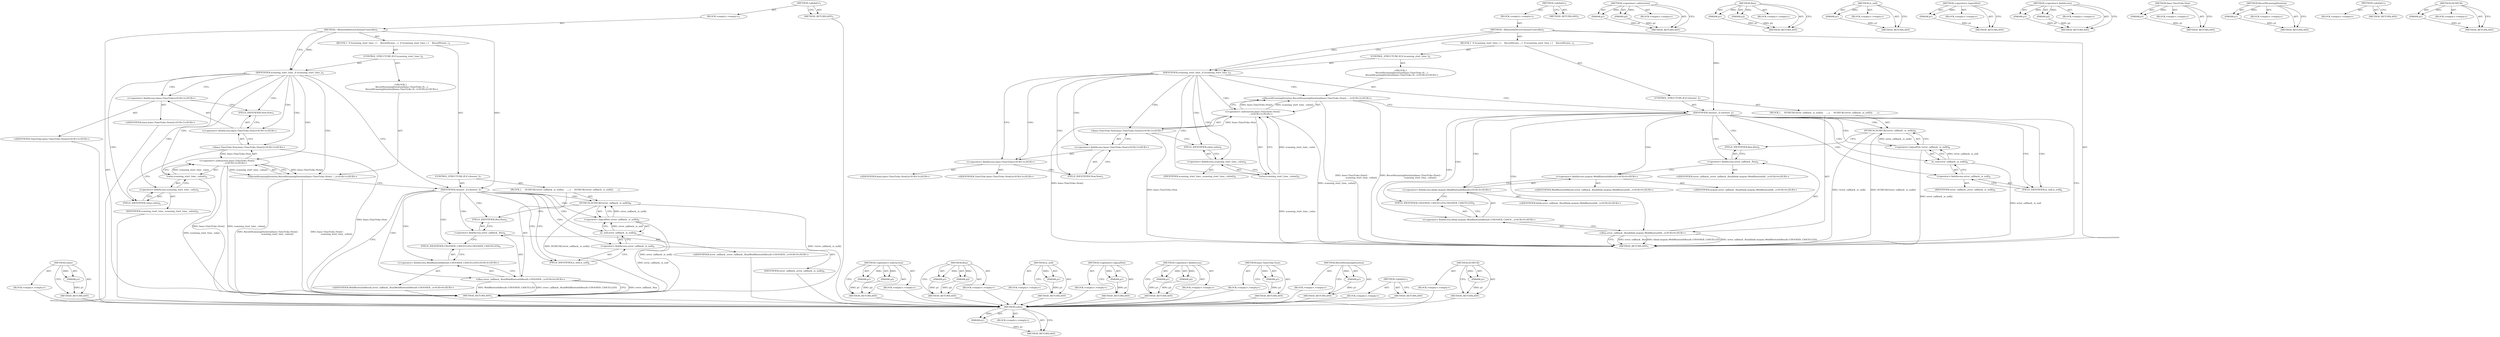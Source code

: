 digraph "DCHECK" {
vulnerable_86 [label=<(METHOD,value)>];
vulnerable_87 [label=<(PARAM,p1)>];
vulnerable_88 [label=<(BLOCK,&lt;empty&gt;,&lt;empty&gt;)>];
vulnerable_89 [label=<(METHOD_RETURN,ANY)>];
vulnerable_6 [label=<(METHOD,&lt;global&gt;)<SUB>1</SUB>>];
vulnerable_7 [label=<(BLOCK,&lt;empty&gt;,&lt;empty&gt;)<SUB>1</SUB>>];
vulnerable_8 [label=<(METHOD,~BluetoothDeviceChooserController)<SUB>1</SUB>>];
vulnerable_9 [label=<(BLOCK,{
  if (scanning_start_time_) {
    RecordScann...,{
  if (scanning_start_time_) {
    RecordScann...)<SUB>1</SUB>>];
vulnerable_10 [label=<(CONTROL_STRUCTURE,IF,if (scanning_start_time_))<SUB>2</SUB>>];
vulnerable_11 [label=<(IDENTIFIER,scanning_start_time_,if (scanning_start_time_))<SUB>2</SUB>>];
vulnerable_12 [label="<(BLOCK,{
    RecordScanningDuration(base::TimeTicks::N...,{
    RecordScanningDuration(base::TimeTicks::N...)<SUB>2</SUB>>"];
vulnerable_13 [label="<(RecordScanningDuration,RecordScanningDuration(base::TimeTicks::Now() -...)<SUB>3</SUB>>"];
vulnerable_14 [label="<(&lt;operator&gt;.subtraction,base::TimeTicks::Now() -
                      ...)<SUB>3</SUB>>"];
vulnerable_15 [label="<(base.TimeTicks.Now,base::TimeTicks::Now())<SUB>3</SUB>>"];
vulnerable_16 [label="<(&lt;operator&gt;.fieldAccess,base::TimeTicks::Now)<SUB>3</SUB>>"];
vulnerable_17 [label="<(&lt;operator&gt;.fieldAccess,base::TimeTicks)<SUB>3</SUB>>"];
vulnerable_18 [label="<(IDENTIFIER,base,base::TimeTicks::Now())<SUB>3</SUB>>"];
vulnerable_19 [label="<(IDENTIFIER,TimeTicks,base::TimeTicks::Now())<SUB>3</SUB>>"];
vulnerable_20 [label=<(FIELD_IDENTIFIER,Now,Now)<SUB>3</SUB>>];
vulnerable_21 [label=<(value,scanning_start_time_.value())<SUB>4</SUB>>];
vulnerable_22 [label=<(&lt;operator&gt;.fieldAccess,scanning_start_time_.value)<SUB>4</SUB>>];
vulnerable_23 [label=<(IDENTIFIER,scanning_start_time_,scanning_start_time_.value())<SUB>4</SUB>>];
vulnerable_24 [label=<(FIELD_IDENTIFIER,value,value)<SUB>4</SUB>>];
vulnerable_25 [label=<(CONTROL_STRUCTURE,IF,if (chooser_))<SUB>7</SUB>>];
vulnerable_26 [label=<(IDENTIFIER,chooser_,if (chooser_))<SUB>7</SUB>>];
vulnerable_27 [label=<(BLOCK,{
     DCHECK(!error_callback_.is_null());
    ...,{
     DCHECK(!error_callback_.is_null());
    ...)<SUB>7</SUB>>];
vulnerable_28 [label=<(DCHECK,DCHECK(!error_callback_.is_null()))<SUB>8</SUB>>];
vulnerable_29 [label=<(&lt;operator&gt;.logicalNot,!error_callback_.is_null())<SUB>8</SUB>>];
vulnerable_30 [label=<(is_null,error_callback_.is_null())<SUB>8</SUB>>];
vulnerable_31 [label=<(&lt;operator&gt;.fieldAccess,error_callback_.is_null)<SUB>8</SUB>>];
vulnerable_32 [label=<(IDENTIFIER,error_callback_,error_callback_.is_null())<SUB>8</SUB>>];
vulnerable_33 [label=<(FIELD_IDENTIFIER,is_null,is_null)<SUB>8</SUB>>];
vulnerable_34 [label="<(Run,error_callback_.Run(blink::mojom::WebBluetoothR...)<SUB>9</SUB>>"];
vulnerable_35 [label=<(&lt;operator&gt;.fieldAccess,error_callback_.Run)<SUB>9</SUB>>];
vulnerable_36 [label="<(IDENTIFIER,error_callback_,error_callback_.Run(blink::mojom::WebBluetoothR...)<SUB>9</SUB>>"];
vulnerable_37 [label=<(FIELD_IDENTIFIER,Run,Run)<SUB>9</SUB>>];
vulnerable_38 [label="<(&lt;operator&gt;.fieldAccess,blink::mojom::WebBluetoothResult::CHOOSER_CANCE...)<SUB>9</SUB>>"];
vulnerable_39 [label="<(&lt;operator&gt;.fieldAccess,blink::mojom::WebBluetoothResult)<SUB>9</SUB>>"];
vulnerable_40 [label="<(IDENTIFIER,blink,error_callback_.Run(blink::mojom::WebBluetoothR...)<SUB>9</SUB>>"];
vulnerable_41 [label="<(&lt;operator&gt;.fieldAccess,mojom::WebBluetoothResult)<SUB>9</SUB>>"];
vulnerable_42 [label="<(IDENTIFIER,mojom,error_callback_.Run(blink::mojom::WebBluetoothR...)<SUB>9</SUB>>"];
vulnerable_43 [label="<(IDENTIFIER,WebBluetoothResult,error_callback_.Run(blink::mojom::WebBluetoothR...)<SUB>9</SUB>>"];
vulnerable_44 [label=<(FIELD_IDENTIFIER,CHOOSER_CANCELLED,CHOOSER_CANCELLED)<SUB>9</SUB>>];
vulnerable_45 [label=<(METHOD_RETURN,ANY)<SUB>1</SUB>>];
vulnerable_47 [label=<(METHOD_RETURN,ANY)<SUB>1</SUB>>];
vulnerable_72 [label=<(METHOD,&lt;operator&gt;.subtraction)>];
vulnerable_73 [label=<(PARAM,p1)>];
vulnerable_74 [label=<(PARAM,p2)>];
vulnerable_75 [label=<(BLOCK,&lt;empty&gt;,&lt;empty&gt;)>];
vulnerable_76 [label=<(METHOD_RETURN,ANY)>];
vulnerable_102 [label=<(METHOD,Run)>];
vulnerable_103 [label=<(PARAM,p1)>];
vulnerable_104 [label=<(PARAM,p2)>];
vulnerable_105 [label=<(BLOCK,&lt;empty&gt;,&lt;empty&gt;)>];
vulnerable_106 [label=<(METHOD_RETURN,ANY)>];
vulnerable_98 [label=<(METHOD,is_null)>];
vulnerable_99 [label=<(PARAM,p1)>];
vulnerable_100 [label=<(BLOCK,&lt;empty&gt;,&lt;empty&gt;)>];
vulnerable_101 [label=<(METHOD_RETURN,ANY)>];
vulnerable_94 [label=<(METHOD,&lt;operator&gt;.logicalNot)>];
vulnerable_95 [label=<(PARAM,p1)>];
vulnerable_96 [label=<(BLOCK,&lt;empty&gt;,&lt;empty&gt;)>];
vulnerable_97 [label=<(METHOD_RETURN,ANY)>];
vulnerable_81 [label=<(METHOD,&lt;operator&gt;.fieldAccess)>];
vulnerable_82 [label=<(PARAM,p1)>];
vulnerable_83 [label=<(PARAM,p2)>];
vulnerable_84 [label=<(BLOCK,&lt;empty&gt;,&lt;empty&gt;)>];
vulnerable_85 [label=<(METHOD_RETURN,ANY)>];
vulnerable_77 [label=<(METHOD,base.TimeTicks.Now)>];
vulnerable_78 [label=<(PARAM,p1)>];
vulnerable_79 [label=<(BLOCK,&lt;empty&gt;,&lt;empty&gt;)>];
vulnerable_80 [label=<(METHOD_RETURN,ANY)>];
vulnerable_68 [label=<(METHOD,RecordScanningDuration)>];
vulnerable_69 [label=<(PARAM,p1)>];
vulnerable_70 [label=<(BLOCK,&lt;empty&gt;,&lt;empty&gt;)>];
vulnerable_71 [label=<(METHOD_RETURN,ANY)>];
vulnerable_62 [label=<(METHOD,&lt;global&gt;)<SUB>1</SUB>>];
vulnerable_63 [label=<(BLOCK,&lt;empty&gt;,&lt;empty&gt;)>];
vulnerable_64 [label=<(METHOD_RETURN,ANY)>];
vulnerable_90 [label=<(METHOD,DCHECK)>];
vulnerable_91 [label=<(PARAM,p1)>];
vulnerable_92 [label=<(BLOCK,&lt;empty&gt;,&lt;empty&gt;)>];
vulnerable_93 [label=<(METHOD_RETURN,ANY)>];
fixed_78 [label=<(METHOD,value)>];
fixed_79 [label=<(PARAM,p1)>];
fixed_80 [label=<(BLOCK,&lt;empty&gt;,&lt;empty&gt;)>];
fixed_81 [label=<(METHOD_RETURN,ANY)>];
fixed_6 [label=<(METHOD,&lt;global&gt;)<SUB>1</SUB>>];
fixed_7 [label=<(BLOCK,&lt;empty&gt;,&lt;empty&gt;)<SUB>1</SUB>>];
fixed_8 [label=<(METHOD,~BluetoothDeviceChooserController)<SUB>1</SUB>>];
fixed_9 [label=<(BLOCK,{
  if (scanning_start_time_) {
    RecordScann...,{
  if (scanning_start_time_) {
    RecordScann...)<SUB>1</SUB>>];
fixed_10 [label=<(CONTROL_STRUCTURE,IF,if (scanning_start_time_))<SUB>2</SUB>>];
fixed_11 [label=<(IDENTIFIER,scanning_start_time_,if (scanning_start_time_))<SUB>2</SUB>>];
fixed_12 [label="<(BLOCK,{
    RecordScanningDuration(base::TimeTicks::N...,{
    RecordScanningDuration(base::TimeTicks::N...)<SUB>2</SUB>>"];
fixed_13 [label="<(RecordScanningDuration,RecordScanningDuration(base::TimeTicks::Now() -...)<SUB>3</SUB>>"];
fixed_14 [label="<(&lt;operator&gt;.subtraction,base::TimeTicks::Now() -
                      ...)<SUB>3</SUB>>"];
fixed_15 [label="<(base.TimeTicks.Now,base::TimeTicks::Now())<SUB>3</SUB>>"];
fixed_16 [label="<(&lt;operator&gt;.fieldAccess,base::TimeTicks::Now)<SUB>3</SUB>>"];
fixed_17 [label="<(&lt;operator&gt;.fieldAccess,base::TimeTicks)<SUB>3</SUB>>"];
fixed_18 [label="<(IDENTIFIER,base,base::TimeTicks::Now())<SUB>3</SUB>>"];
fixed_19 [label="<(IDENTIFIER,TimeTicks,base::TimeTicks::Now())<SUB>3</SUB>>"];
fixed_20 [label=<(FIELD_IDENTIFIER,Now,Now)<SUB>3</SUB>>];
fixed_21 [label=<(value,scanning_start_time_.value())<SUB>4</SUB>>];
fixed_22 [label=<(&lt;operator&gt;.fieldAccess,scanning_start_time_.value)<SUB>4</SUB>>];
fixed_23 [label=<(IDENTIFIER,scanning_start_time_,scanning_start_time_.value())<SUB>4</SUB>>];
fixed_24 [label=<(FIELD_IDENTIFIER,value,value)<SUB>4</SUB>>];
fixed_25 [label=<(CONTROL_STRUCTURE,IF,if (chooser_))<SUB>7</SUB>>];
fixed_26 [label=<(IDENTIFIER,chooser_,if (chooser_))<SUB>7</SUB>>];
fixed_27 [label=<(BLOCK,{
     DCHECK(!error_callback_.is_null());
    ...,{
     DCHECK(!error_callback_.is_null());
    ...)<SUB>7</SUB>>];
fixed_28 [label=<(DCHECK,DCHECK(!error_callback_.is_null()))<SUB>8</SUB>>];
fixed_29 [label=<(&lt;operator&gt;.logicalNot,!error_callback_.is_null())<SUB>8</SUB>>];
fixed_30 [label=<(is_null,error_callback_.is_null())<SUB>8</SUB>>];
fixed_31 [label=<(&lt;operator&gt;.fieldAccess,error_callback_.is_null)<SUB>8</SUB>>];
fixed_32 [label=<(IDENTIFIER,error_callback_,error_callback_.is_null())<SUB>8</SUB>>];
fixed_33 [label=<(FIELD_IDENTIFIER,is_null,is_null)<SUB>8</SUB>>];
fixed_34 [label="<(Run,error_callback_.Run(WebBluetoothResult::CHOOSER...)<SUB>9</SUB>>"];
fixed_35 [label=<(&lt;operator&gt;.fieldAccess,error_callback_.Run)<SUB>9</SUB>>];
fixed_36 [label="<(IDENTIFIER,error_callback_,error_callback_.Run(WebBluetoothResult::CHOOSER...)<SUB>9</SUB>>"];
fixed_37 [label=<(FIELD_IDENTIFIER,Run,Run)<SUB>9</SUB>>];
fixed_38 [label="<(&lt;operator&gt;.fieldAccess,WebBluetoothResult::CHOOSER_CANCELLED)<SUB>9</SUB>>"];
fixed_39 [label="<(IDENTIFIER,WebBluetoothResult,error_callback_.Run(WebBluetoothResult::CHOOSER...)<SUB>9</SUB>>"];
fixed_40 [label=<(FIELD_IDENTIFIER,CHOOSER_CANCELLED,CHOOSER_CANCELLED)<SUB>9</SUB>>];
fixed_41 [label=<(METHOD_RETURN,ANY)<SUB>1</SUB>>];
fixed_43 [label=<(METHOD_RETURN,ANY)<SUB>1</SUB>>];
fixed_64 [label=<(METHOD,&lt;operator&gt;.subtraction)>];
fixed_65 [label=<(PARAM,p1)>];
fixed_66 [label=<(PARAM,p2)>];
fixed_67 [label=<(BLOCK,&lt;empty&gt;,&lt;empty&gt;)>];
fixed_68 [label=<(METHOD_RETURN,ANY)>];
fixed_94 [label=<(METHOD,Run)>];
fixed_95 [label=<(PARAM,p1)>];
fixed_96 [label=<(PARAM,p2)>];
fixed_97 [label=<(BLOCK,&lt;empty&gt;,&lt;empty&gt;)>];
fixed_98 [label=<(METHOD_RETURN,ANY)>];
fixed_90 [label=<(METHOD,is_null)>];
fixed_91 [label=<(PARAM,p1)>];
fixed_92 [label=<(BLOCK,&lt;empty&gt;,&lt;empty&gt;)>];
fixed_93 [label=<(METHOD_RETURN,ANY)>];
fixed_86 [label=<(METHOD,&lt;operator&gt;.logicalNot)>];
fixed_87 [label=<(PARAM,p1)>];
fixed_88 [label=<(BLOCK,&lt;empty&gt;,&lt;empty&gt;)>];
fixed_89 [label=<(METHOD_RETURN,ANY)>];
fixed_73 [label=<(METHOD,&lt;operator&gt;.fieldAccess)>];
fixed_74 [label=<(PARAM,p1)>];
fixed_75 [label=<(PARAM,p2)>];
fixed_76 [label=<(BLOCK,&lt;empty&gt;,&lt;empty&gt;)>];
fixed_77 [label=<(METHOD_RETURN,ANY)>];
fixed_69 [label=<(METHOD,base.TimeTicks.Now)>];
fixed_70 [label=<(PARAM,p1)>];
fixed_71 [label=<(BLOCK,&lt;empty&gt;,&lt;empty&gt;)>];
fixed_72 [label=<(METHOD_RETURN,ANY)>];
fixed_60 [label=<(METHOD,RecordScanningDuration)>];
fixed_61 [label=<(PARAM,p1)>];
fixed_62 [label=<(BLOCK,&lt;empty&gt;,&lt;empty&gt;)>];
fixed_63 [label=<(METHOD_RETURN,ANY)>];
fixed_54 [label=<(METHOD,&lt;global&gt;)<SUB>1</SUB>>];
fixed_55 [label=<(BLOCK,&lt;empty&gt;,&lt;empty&gt;)>];
fixed_56 [label=<(METHOD_RETURN,ANY)>];
fixed_82 [label=<(METHOD,DCHECK)>];
fixed_83 [label=<(PARAM,p1)>];
fixed_84 [label=<(BLOCK,&lt;empty&gt;,&lt;empty&gt;)>];
fixed_85 [label=<(METHOD_RETURN,ANY)>];
vulnerable_86 -> vulnerable_87  [key=0, label="AST: "];
vulnerable_86 -> vulnerable_87  [key=1, label="DDG: "];
vulnerable_86 -> vulnerable_88  [key=0, label="AST: "];
vulnerable_86 -> vulnerable_89  [key=0, label="AST: "];
vulnerable_86 -> vulnerable_89  [key=1, label="CFG: "];
vulnerable_87 -> vulnerable_89  [key=0, label="DDG: p1"];
vulnerable_6 -> vulnerable_7  [key=0, label="AST: "];
vulnerable_6 -> vulnerable_47  [key=0, label="AST: "];
vulnerable_6 -> vulnerable_47  [key=1, label="CFG: "];
vulnerable_7 -> vulnerable_8  [key=0, label="AST: "];
vulnerable_8 -> vulnerable_9  [key=0, label="AST: "];
vulnerable_8 -> vulnerable_45  [key=0, label="AST: "];
vulnerable_8 -> vulnerable_11  [key=0, label="CFG: "];
vulnerable_8 -> vulnerable_11  [key=1, label="DDG: "];
vulnerable_8 -> vulnerable_26  [key=0, label="DDG: "];
vulnerable_9 -> vulnerable_10  [key=0, label="AST: "];
vulnerable_9 -> vulnerable_25  [key=0, label="AST: "];
vulnerable_10 -> vulnerable_11  [key=0, label="AST: "];
vulnerable_10 -> vulnerable_12  [key=0, label="AST: "];
vulnerable_11 -> vulnerable_26  [key=0, label="CFG: "];
vulnerable_11 -> vulnerable_17  [key=0, label="CFG: "];
vulnerable_11 -> vulnerable_17  [key=1, label="CDG: "];
vulnerable_11 -> vulnerable_24  [key=0, label="CDG: "];
vulnerable_11 -> vulnerable_16  [key=0, label="CDG: "];
vulnerable_11 -> vulnerable_15  [key=0, label="CDG: "];
vulnerable_11 -> vulnerable_13  [key=0, label="CDG: "];
vulnerable_11 -> vulnerable_21  [key=0, label="CDG: "];
vulnerable_11 -> vulnerable_14  [key=0, label="CDG: "];
vulnerable_11 -> vulnerable_20  [key=0, label="CDG: "];
vulnerable_11 -> vulnerable_22  [key=0, label="CDG: "];
vulnerable_12 -> vulnerable_13  [key=0, label="AST: "];
vulnerable_13 -> vulnerable_14  [key=0, label="AST: "];
vulnerable_13 -> vulnerable_26  [key=0, label="CFG: "];
vulnerable_13 -> vulnerable_45  [key=0, label="DDG: base::TimeTicks::Now() -
                           scanning_start_time_.value()"];
vulnerable_13 -> vulnerable_45  [key=1, label="DDG: RecordScanningDuration(base::TimeTicks::Now() -
                           scanning_start_time_.value())"];
vulnerable_14 -> vulnerable_15  [key=0, label="AST: "];
vulnerable_14 -> vulnerable_21  [key=0, label="AST: "];
vulnerable_14 -> vulnerable_13  [key=0, label="CFG: "];
vulnerable_14 -> vulnerable_13  [key=1, label="DDG: base::TimeTicks::Now()"];
vulnerable_14 -> vulnerable_13  [key=2, label="DDG: scanning_start_time_.value()"];
vulnerable_14 -> vulnerable_45  [key=0, label="DDG: base::TimeTicks::Now()"];
vulnerable_14 -> vulnerable_45  [key=1, label="DDG: scanning_start_time_.value()"];
vulnerable_15 -> vulnerable_16  [key=0, label="AST: "];
vulnerable_15 -> vulnerable_24  [key=0, label="CFG: "];
vulnerable_15 -> vulnerable_45  [key=0, label="DDG: base::TimeTicks::Now"];
vulnerable_15 -> vulnerable_14  [key=0, label="DDG: base::TimeTicks::Now"];
vulnerable_16 -> vulnerable_17  [key=0, label="AST: "];
vulnerable_16 -> vulnerable_20  [key=0, label="AST: "];
vulnerable_16 -> vulnerable_15  [key=0, label="CFG: "];
vulnerable_17 -> vulnerable_18  [key=0, label="AST: "];
vulnerable_17 -> vulnerable_19  [key=0, label="AST: "];
vulnerable_17 -> vulnerable_20  [key=0, label="CFG: "];
vulnerable_20 -> vulnerable_16  [key=0, label="CFG: "];
vulnerable_21 -> vulnerable_22  [key=0, label="AST: "];
vulnerable_21 -> vulnerable_14  [key=0, label="CFG: "];
vulnerable_21 -> vulnerable_14  [key=1, label="DDG: scanning_start_time_.value"];
vulnerable_21 -> vulnerable_45  [key=0, label="DDG: scanning_start_time_.value"];
vulnerable_22 -> vulnerable_23  [key=0, label="AST: "];
vulnerable_22 -> vulnerable_24  [key=0, label="AST: "];
vulnerable_22 -> vulnerable_21  [key=0, label="CFG: "];
vulnerable_24 -> vulnerable_22  [key=0, label="CFG: "];
vulnerable_25 -> vulnerable_26  [key=0, label="AST: "];
vulnerable_25 -> vulnerable_27  [key=0, label="AST: "];
vulnerable_26 -> vulnerable_45  [key=0, label="CFG: "];
vulnerable_26 -> vulnerable_33  [key=0, label="CFG: "];
vulnerable_26 -> vulnerable_33  [key=1, label="CDG: "];
vulnerable_26 -> vulnerable_30  [key=0, label="CDG: "];
vulnerable_26 -> vulnerable_34  [key=0, label="CDG: "];
vulnerable_26 -> vulnerable_28  [key=0, label="CDG: "];
vulnerable_26 -> vulnerable_37  [key=0, label="CDG: "];
vulnerable_26 -> vulnerable_38  [key=0, label="CDG: "];
vulnerable_26 -> vulnerable_41  [key=0, label="CDG: "];
vulnerable_26 -> vulnerable_29  [key=0, label="CDG: "];
vulnerable_26 -> vulnerable_44  [key=0, label="CDG: "];
vulnerable_26 -> vulnerable_35  [key=0, label="CDG: "];
vulnerable_26 -> vulnerable_39  [key=0, label="CDG: "];
vulnerable_26 -> vulnerable_31  [key=0, label="CDG: "];
vulnerable_27 -> vulnerable_28  [key=0, label="AST: "];
vulnerable_27 -> vulnerable_34  [key=0, label="AST: "];
vulnerable_28 -> vulnerable_29  [key=0, label="AST: "];
vulnerable_28 -> vulnerable_37  [key=0, label="CFG: "];
vulnerable_28 -> vulnerable_45  [key=0, label="DDG: !error_callback_.is_null()"];
vulnerable_28 -> vulnerable_45  [key=1, label="DDG: DCHECK(!error_callback_.is_null())"];
vulnerable_29 -> vulnerable_30  [key=0, label="AST: "];
vulnerable_29 -> vulnerable_28  [key=0, label="CFG: "];
vulnerable_29 -> vulnerable_28  [key=1, label="DDG: error_callback_.is_null()"];
vulnerable_29 -> vulnerable_45  [key=0, label="DDG: error_callback_.is_null()"];
vulnerable_30 -> vulnerable_31  [key=0, label="AST: "];
vulnerable_30 -> vulnerable_29  [key=0, label="CFG: "];
vulnerable_30 -> vulnerable_29  [key=1, label="DDG: error_callback_.is_null"];
vulnerable_30 -> vulnerable_45  [key=0, label="DDG: error_callback_.is_null"];
vulnerable_31 -> vulnerable_32  [key=0, label="AST: "];
vulnerable_31 -> vulnerable_33  [key=0, label="AST: "];
vulnerable_31 -> vulnerable_30  [key=0, label="CFG: "];
vulnerable_33 -> vulnerable_31  [key=0, label="CFG: "];
vulnerable_34 -> vulnerable_35  [key=0, label="AST: "];
vulnerable_34 -> vulnerable_38  [key=0, label="AST: "];
vulnerable_34 -> vulnerable_45  [key=0, label="CFG: "];
vulnerable_34 -> vulnerable_45  [key=1, label="DDG: error_callback_.Run"];
vulnerable_34 -> vulnerable_45  [key=2, label="DDG: blink::mojom::WebBluetoothResult::CHOOSER_CANCELLED"];
vulnerable_34 -> vulnerable_45  [key=3, label="DDG: error_callback_.Run(blink::mojom::WebBluetoothResult::CHOOSER_CANCELLED)"];
vulnerable_35 -> vulnerable_36  [key=0, label="AST: "];
vulnerable_35 -> vulnerable_37  [key=0, label="AST: "];
vulnerable_35 -> vulnerable_41  [key=0, label="CFG: "];
vulnerable_37 -> vulnerable_35  [key=0, label="CFG: "];
vulnerable_38 -> vulnerable_39  [key=0, label="AST: "];
vulnerable_38 -> vulnerable_44  [key=0, label="AST: "];
vulnerable_38 -> vulnerable_34  [key=0, label="CFG: "];
vulnerable_39 -> vulnerable_40  [key=0, label="AST: "];
vulnerable_39 -> vulnerable_41  [key=0, label="AST: "];
vulnerable_39 -> vulnerable_44  [key=0, label="CFG: "];
vulnerable_41 -> vulnerable_42  [key=0, label="AST: "];
vulnerable_41 -> vulnerable_43  [key=0, label="AST: "];
vulnerable_41 -> vulnerable_39  [key=0, label="CFG: "];
vulnerable_44 -> vulnerable_38  [key=0, label="CFG: "];
vulnerable_72 -> vulnerable_73  [key=0, label="AST: "];
vulnerable_72 -> vulnerable_73  [key=1, label="DDG: "];
vulnerable_72 -> vulnerable_75  [key=0, label="AST: "];
vulnerable_72 -> vulnerable_74  [key=0, label="AST: "];
vulnerable_72 -> vulnerable_74  [key=1, label="DDG: "];
vulnerable_72 -> vulnerable_76  [key=0, label="AST: "];
vulnerable_72 -> vulnerable_76  [key=1, label="CFG: "];
vulnerable_73 -> vulnerable_76  [key=0, label="DDG: p1"];
vulnerable_74 -> vulnerable_76  [key=0, label="DDG: p2"];
vulnerable_102 -> vulnerable_103  [key=0, label="AST: "];
vulnerable_102 -> vulnerable_103  [key=1, label="DDG: "];
vulnerable_102 -> vulnerable_105  [key=0, label="AST: "];
vulnerable_102 -> vulnerable_104  [key=0, label="AST: "];
vulnerable_102 -> vulnerable_104  [key=1, label="DDG: "];
vulnerable_102 -> vulnerable_106  [key=0, label="AST: "];
vulnerable_102 -> vulnerable_106  [key=1, label="CFG: "];
vulnerable_103 -> vulnerable_106  [key=0, label="DDG: p1"];
vulnerable_104 -> vulnerable_106  [key=0, label="DDG: p2"];
vulnerable_98 -> vulnerable_99  [key=0, label="AST: "];
vulnerable_98 -> vulnerable_99  [key=1, label="DDG: "];
vulnerable_98 -> vulnerable_100  [key=0, label="AST: "];
vulnerable_98 -> vulnerable_101  [key=0, label="AST: "];
vulnerable_98 -> vulnerable_101  [key=1, label="CFG: "];
vulnerable_99 -> vulnerable_101  [key=0, label="DDG: p1"];
vulnerable_94 -> vulnerable_95  [key=0, label="AST: "];
vulnerable_94 -> vulnerable_95  [key=1, label="DDG: "];
vulnerable_94 -> vulnerable_96  [key=0, label="AST: "];
vulnerable_94 -> vulnerable_97  [key=0, label="AST: "];
vulnerable_94 -> vulnerable_97  [key=1, label="CFG: "];
vulnerable_95 -> vulnerable_97  [key=0, label="DDG: p1"];
vulnerable_81 -> vulnerable_82  [key=0, label="AST: "];
vulnerable_81 -> vulnerable_82  [key=1, label="DDG: "];
vulnerable_81 -> vulnerable_84  [key=0, label="AST: "];
vulnerable_81 -> vulnerable_83  [key=0, label="AST: "];
vulnerable_81 -> vulnerable_83  [key=1, label="DDG: "];
vulnerable_81 -> vulnerable_85  [key=0, label="AST: "];
vulnerable_81 -> vulnerable_85  [key=1, label="CFG: "];
vulnerable_82 -> vulnerable_85  [key=0, label="DDG: p1"];
vulnerable_83 -> vulnerable_85  [key=0, label="DDG: p2"];
vulnerable_77 -> vulnerable_78  [key=0, label="AST: "];
vulnerable_77 -> vulnerable_78  [key=1, label="DDG: "];
vulnerable_77 -> vulnerable_79  [key=0, label="AST: "];
vulnerable_77 -> vulnerable_80  [key=0, label="AST: "];
vulnerable_77 -> vulnerable_80  [key=1, label="CFG: "];
vulnerable_78 -> vulnerable_80  [key=0, label="DDG: p1"];
vulnerable_68 -> vulnerable_69  [key=0, label="AST: "];
vulnerable_68 -> vulnerable_69  [key=1, label="DDG: "];
vulnerable_68 -> vulnerable_70  [key=0, label="AST: "];
vulnerable_68 -> vulnerable_71  [key=0, label="AST: "];
vulnerable_68 -> vulnerable_71  [key=1, label="CFG: "];
vulnerable_69 -> vulnerable_71  [key=0, label="DDG: p1"];
vulnerable_62 -> vulnerable_63  [key=0, label="AST: "];
vulnerable_62 -> vulnerable_64  [key=0, label="AST: "];
vulnerable_62 -> vulnerable_64  [key=1, label="CFG: "];
vulnerable_90 -> vulnerable_91  [key=0, label="AST: "];
vulnerable_90 -> vulnerable_91  [key=1, label="DDG: "];
vulnerable_90 -> vulnerable_92  [key=0, label="AST: "];
vulnerable_90 -> vulnerable_93  [key=0, label="AST: "];
vulnerable_90 -> vulnerable_93  [key=1, label="CFG: "];
vulnerable_91 -> vulnerable_93  [key=0, label="DDG: p1"];
fixed_78 -> fixed_79  [key=0, label="AST: "];
fixed_78 -> fixed_79  [key=1, label="DDG: "];
fixed_78 -> fixed_80  [key=0, label="AST: "];
fixed_78 -> fixed_81  [key=0, label="AST: "];
fixed_78 -> fixed_81  [key=1, label="CFG: "];
fixed_79 -> fixed_81  [key=0, label="DDG: p1"];
fixed_80 -> vulnerable_86  [key=0];
fixed_81 -> vulnerable_86  [key=0];
fixed_6 -> fixed_7  [key=0, label="AST: "];
fixed_6 -> fixed_43  [key=0, label="AST: "];
fixed_6 -> fixed_43  [key=1, label="CFG: "];
fixed_7 -> fixed_8  [key=0, label="AST: "];
fixed_8 -> fixed_9  [key=0, label="AST: "];
fixed_8 -> fixed_41  [key=0, label="AST: "];
fixed_8 -> fixed_11  [key=0, label="CFG: "];
fixed_8 -> fixed_11  [key=1, label="DDG: "];
fixed_8 -> fixed_26  [key=0, label="DDG: "];
fixed_9 -> fixed_10  [key=0, label="AST: "];
fixed_9 -> fixed_25  [key=0, label="AST: "];
fixed_10 -> fixed_11  [key=0, label="AST: "];
fixed_10 -> fixed_12  [key=0, label="AST: "];
fixed_11 -> fixed_26  [key=0, label="CFG: "];
fixed_11 -> fixed_17  [key=0, label="CFG: "];
fixed_11 -> fixed_17  [key=1, label="CDG: "];
fixed_11 -> fixed_24  [key=0, label="CDG: "];
fixed_11 -> fixed_16  [key=0, label="CDG: "];
fixed_11 -> fixed_15  [key=0, label="CDG: "];
fixed_11 -> fixed_13  [key=0, label="CDG: "];
fixed_11 -> fixed_21  [key=0, label="CDG: "];
fixed_11 -> fixed_14  [key=0, label="CDG: "];
fixed_11 -> fixed_20  [key=0, label="CDG: "];
fixed_11 -> fixed_22  [key=0, label="CDG: "];
fixed_12 -> fixed_13  [key=0, label="AST: "];
fixed_13 -> fixed_14  [key=0, label="AST: "];
fixed_13 -> fixed_26  [key=0, label="CFG: "];
fixed_13 -> fixed_41  [key=0, label="DDG: base::TimeTicks::Now() -
                           scanning_start_time_.value()"];
fixed_13 -> fixed_41  [key=1, label="DDG: RecordScanningDuration(base::TimeTicks::Now() -
                           scanning_start_time_.value())"];
fixed_14 -> fixed_15  [key=0, label="AST: "];
fixed_14 -> fixed_21  [key=0, label="AST: "];
fixed_14 -> fixed_13  [key=0, label="CFG: "];
fixed_14 -> fixed_13  [key=1, label="DDG: base::TimeTicks::Now()"];
fixed_14 -> fixed_13  [key=2, label="DDG: scanning_start_time_.value()"];
fixed_14 -> fixed_41  [key=0, label="DDG: base::TimeTicks::Now()"];
fixed_14 -> fixed_41  [key=1, label="DDG: scanning_start_time_.value()"];
fixed_15 -> fixed_16  [key=0, label="AST: "];
fixed_15 -> fixed_24  [key=0, label="CFG: "];
fixed_15 -> fixed_41  [key=0, label="DDG: base::TimeTicks::Now"];
fixed_15 -> fixed_14  [key=0, label="DDG: base::TimeTicks::Now"];
fixed_16 -> fixed_17  [key=0, label="AST: "];
fixed_16 -> fixed_20  [key=0, label="AST: "];
fixed_16 -> fixed_15  [key=0, label="CFG: "];
fixed_17 -> fixed_18  [key=0, label="AST: "];
fixed_17 -> fixed_19  [key=0, label="AST: "];
fixed_17 -> fixed_20  [key=0, label="CFG: "];
fixed_18 -> vulnerable_86  [key=0];
fixed_19 -> vulnerable_86  [key=0];
fixed_20 -> fixed_16  [key=0, label="CFG: "];
fixed_21 -> fixed_22  [key=0, label="AST: "];
fixed_21 -> fixed_14  [key=0, label="CFG: "];
fixed_21 -> fixed_14  [key=1, label="DDG: scanning_start_time_.value"];
fixed_21 -> fixed_41  [key=0, label="DDG: scanning_start_time_.value"];
fixed_22 -> fixed_23  [key=0, label="AST: "];
fixed_22 -> fixed_24  [key=0, label="AST: "];
fixed_22 -> fixed_21  [key=0, label="CFG: "];
fixed_23 -> vulnerable_86  [key=0];
fixed_24 -> fixed_22  [key=0, label="CFG: "];
fixed_25 -> fixed_26  [key=0, label="AST: "];
fixed_25 -> fixed_27  [key=0, label="AST: "];
fixed_26 -> fixed_41  [key=0, label="CFG: "];
fixed_26 -> fixed_33  [key=0, label="CFG: "];
fixed_26 -> fixed_33  [key=1, label="CDG: "];
fixed_26 -> fixed_30  [key=0, label="CDG: "];
fixed_26 -> fixed_34  [key=0, label="CDG: "];
fixed_26 -> fixed_28  [key=0, label="CDG: "];
fixed_26 -> fixed_37  [key=0, label="CDG: "];
fixed_26 -> fixed_38  [key=0, label="CDG: "];
fixed_26 -> fixed_40  [key=0, label="CDG: "];
fixed_26 -> fixed_29  [key=0, label="CDG: "];
fixed_26 -> fixed_35  [key=0, label="CDG: "];
fixed_26 -> fixed_31  [key=0, label="CDG: "];
fixed_27 -> fixed_28  [key=0, label="AST: "];
fixed_27 -> fixed_34  [key=0, label="AST: "];
fixed_28 -> fixed_29  [key=0, label="AST: "];
fixed_28 -> fixed_37  [key=0, label="CFG: "];
fixed_28 -> fixed_41  [key=0, label="DDG: !error_callback_.is_null()"];
fixed_28 -> fixed_41  [key=1, label="DDG: DCHECK(!error_callback_.is_null())"];
fixed_29 -> fixed_30  [key=0, label="AST: "];
fixed_29 -> fixed_28  [key=0, label="CFG: "];
fixed_29 -> fixed_28  [key=1, label="DDG: error_callback_.is_null()"];
fixed_29 -> fixed_41  [key=0, label="DDG: error_callback_.is_null()"];
fixed_30 -> fixed_31  [key=0, label="AST: "];
fixed_30 -> fixed_29  [key=0, label="CFG: "];
fixed_30 -> fixed_29  [key=1, label="DDG: error_callback_.is_null"];
fixed_30 -> fixed_41  [key=0, label="DDG: error_callback_.is_null"];
fixed_31 -> fixed_32  [key=0, label="AST: "];
fixed_31 -> fixed_33  [key=0, label="AST: "];
fixed_31 -> fixed_30  [key=0, label="CFG: "];
fixed_32 -> vulnerable_86  [key=0];
fixed_33 -> fixed_31  [key=0, label="CFG: "];
fixed_34 -> fixed_35  [key=0, label="AST: "];
fixed_34 -> fixed_38  [key=0, label="AST: "];
fixed_34 -> fixed_41  [key=0, label="CFG: "];
fixed_34 -> fixed_41  [key=1, label="DDG: error_callback_.Run"];
fixed_34 -> fixed_41  [key=2, label="DDG: WebBluetoothResult::CHOOSER_CANCELLED"];
fixed_34 -> fixed_41  [key=3, label="DDG: error_callback_.Run(WebBluetoothResult::CHOOSER_CANCELLED)"];
fixed_35 -> fixed_36  [key=0, label="AST: "];
fixed_35 -> fixed_37  [key=0, label="AST: "];
fixed_35 -> fixed_40  [key=0, label="CFG: "];
fixed_36 -> vulnerable_86  [key=0];
fixed_37 -> fixed_35  [key=0, label="CFG: "];
fixed_38 -> fixed_39  [key=0, label="AST: "];
fixed_38 -> fixed_40  [key=0, label="AST: "];
fixed_38 -> fixed_34  [key=0, label="CFG: "];
fixed_39 -> vulnerable_86  [key=0];
fixed_40 -> fixed_38  [key=0, label="CFG: "];
fixed_41 -> vulnerable_86  [key=0];
fixed_43 -> vulnerable_86  [key=0];
fixed_64 -> fixed_65  [key=0, label="AST: "];
fixed_64 -> fixed_65  [key=1, label="DDG: "];
fixed_64 -> fixed_67  [key=0, label="AST: "];
fixed_64 -> fixed_66  [key=0, label="AST: "];
fixed_64 -> fixed_66  [key=1, label="DDG: "];
fixed_64 -> fixed_68  [key=0, label="AST: "];
fixed_64 -> fixed_68  [key=1, label="CFG: "];
fixed_65 -> fixed_68  [key=0, label="DDG: p1"];
fixed_66 -> fixed_68  [key=0, label="DDG: p2"];
fixed_67 -> vulnerable_86  [key=0];
fixed_68 -> vulnerable_86  [key=0];
fixed_94 -> fixed_95  [key=0, label="AST: "];
fixed_94 -> fixed_95  [key=1, label="DDG: "];
fixed_94 -> fixed_97  [key=0, label="AST: "];
fixed_94 -> fixed_96  [key=0, label="AST: "];
fixed_94 -> fixed_96  [key=1, label="DDG: "];
fixed_94 -> fixed_98  [key=0, label="AST: "];
fixed_94 -> fixed_98  [key=1, label="CFG: "];
fixed_95 -> fixed_98  [key=0, label="DDG: p1"];
fixed_96 -> fixed_98  [key=0, label="DDG: p2"];
fixed_97 -> vulnerable_86  [key=0];
fixed_98 -> vulnerable_86  [key=0];
fixed_90 -> fixed_91  [key=0, label="AST: "];
fixed_90 -> fixed_91  [key=1, label="DDG: "];
fixed_90 -> fixed_92  [key=0, label="AST: "];
fixed_90 -> fixed_93  [key=0, label="AST: "];
fixed_90 -> fixed_93  [key=1, label="CFG: "];
fixed_91 -> fixed_93  [key=0, label="DDG: p1"];
fixed_92 -> vulnerable_86  [key=0];
fixed_93 -> vulnerable_86  [key=0];
fixed_86 -> fixed_87  [key=0, label="AST: "];
fixed_86 -> fixed_87  [key=1, label="DDG: "];
fixed_86 -> fixed_88  [key=0, label="AST: "];
fixed_86 -> fixed_89  [key=0, label="AST: "];
fixed_86 -> fixed_89  [key=1, label="CFG: "];
fixed_87 -> fixed_89  [key=0, label="DDG: p1"];
fixed_88 -> vulnerable_86  [key=0];
fixed_89 -> vulnerable_86  [key=0];
fixed_73 -> fixed_74  [key=0, label="AST: "];
fixed_73 -> fixed_74  [key=1, label="DDG: "];
fixed_73 -> fixed_76  [key=0, label="AST: "];
fixed_73 -> fixed_75  [key=0, label="AST: "];
fixed_73 -> fixed_75  [key=1, label="DDG: "];
fixed_73 -> fixed_77  [key=0, label="AST: "];
fixed_73 -> fixed_77  [key=1, label="CFG: "];
fixed_74 -> fixed_77  [key=0, label="DDG: p1"];
fixed_75 -> fixed_77  [key=0, label="DDG: p2"];
fixed_76 -> vulnerable_86  [key=0];
fixed_77 -> vulnerable_86  [key=0];
fixed_69 -> fixed_70  [key=0, label="AST: "];
fixed_69 -> fixed_70  [key=1, label="DDG: "];
fixed_69 -> fixed_71  [key=0, label="AST: "];
fixed_69 -> fixed_72  [key=0, label="AST: "];
fixed_69 -> fixed_72  [key=1, label="CFG: "];
fixed_70 -> fixed_72  [key=0, label="DDG: p1"];
fixed_71 -> vulnerable_86  [key=0];
fixed_72 -> vulnerable_86  [key=0];
fixed_60 -> fixed_61  [key=0, label="AST: "];
fixed_60 -> fixed_61  [key=1, label="DDG: "];
fixed_60 -> fixed_62  [key=0, label="AST: "];
fixed_60 -> fixed_63  [key=0, label="AST: "];
fixed_60 -> fixed_63  [key=1, label="CFG: "];
fixed_61 -> fixed_63  [key=0, label="DDG: p1"];
fixed_62 -> vulnerable_86  [key=0];
fixed_63 -> vulnerable_86  [key=0];
fixed_54 -> fixed_55  [key=0, label="AST: "];
fixed_54 -> fixed_56  [key=0, label="AST: "];
fixed_54 -> fixed_56  [key=1, label="CFG: "];
fixed_55 -> vulnerable_86  [key=0];
fixed_56 -> vulnerable_86  [key=0];
fixed_82 -> fixed_83  [key=0, label="AST: "];
fixed_82 -> fixed_83  [key=1, label="DDG: "];
fixed_82 -> fixed_84  [key=0, label="AST: "];
fixed_82 -> fixed_85  [key=0, label="AST: "];
fixed_82 -> fixed_85  [key=1, label="CFG: "];
fixed_83 -> fixed_85  [key=0, label="DDG: p1"];
fixed_84 -> vulnerable_86  [key=0];
fixed_85 -> vulnerable_86  [key=0];
}
